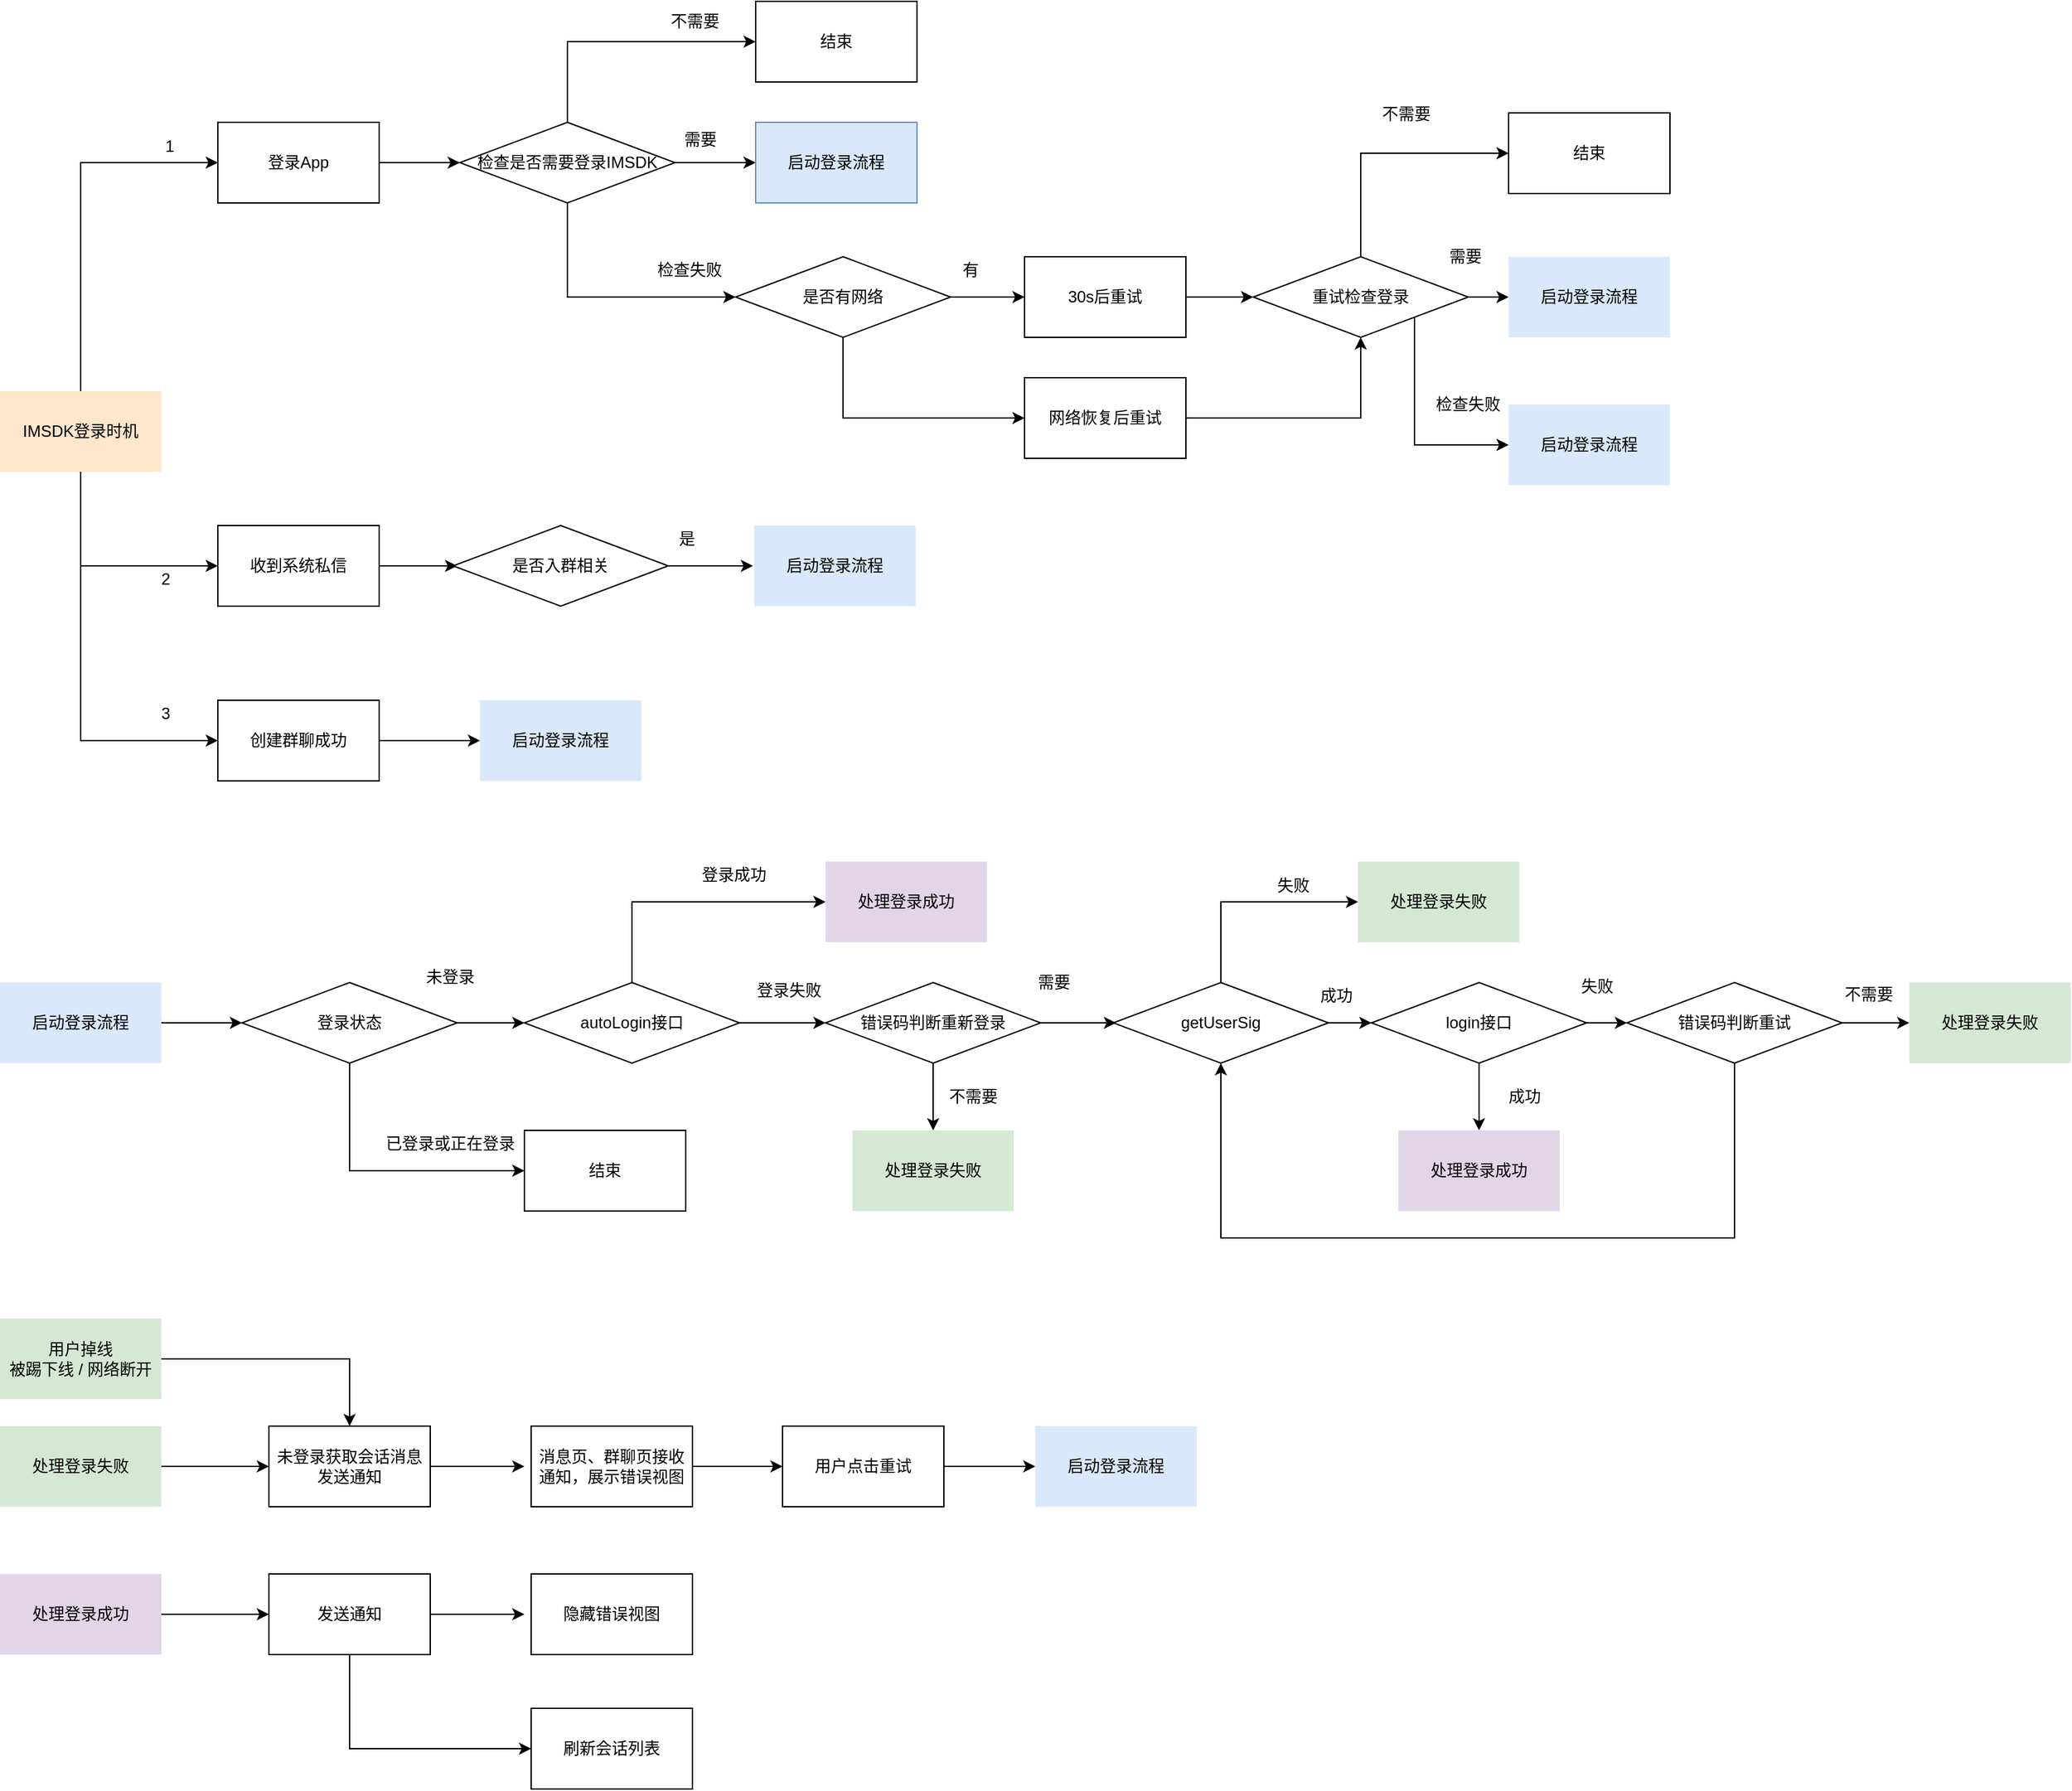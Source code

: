 <mxfile version="12.2.3" type="github" pages="1">
  <diagram id="c0NUUx905rl7YYBqa5l2" name="Page-1">
    <mxGraphModel dx="2066" dy="1060" grid="1" gridSize="10" guides="1" tooltips="1" connect="1" arrows="1" fold="1" page="1" pageScale="1" pageWidth="4681" pageHeight="3300" math="0" shadow="0">
      <root>
        <mxCell id="0"/>
        <mxCell id="1" parent="0"/>
        <mxCell id="lAbQS1DIYK83FeChOZU8-4" style="edgeStyle=orthogonalEdgeStyle;rounded=0;orthogonalLoop=1;jettySize=auto;html=1;exitX=1;exitY=0.5;exitDx=0;exitDy=0;entryX=0;entryY=0.5;entryDx=0;entryDy=0;" parent="1" source="lAbQS1DIYK83FeChOZU8-1" target="lAbQS1DIYK83FeChOZU8-2" edge="1">
          <mxGeometry relative="1" as="geometry"/>
        </mxCell>
        <mxCell id="lAbQS1DIYK83FeChOZU8-1" value="登录App" style="rounded=0;whiteSpace=wrap;html=1;" parent="1" vertex="1">
          <mxGeometry x="482" y="290" width="120" height="60" as="geometry"/>
        </mxCell>
        <mxCell id="lAbQS1DIYK83FeChOZU8-6" style="edgeStyle=orthogonalEdgeStyle;rounded=0;orthogonalLoop=1;jettySize=auto;html=1;exitX=1;exitY=0.5;exitDx=0;exitDy=0;" parent="1" source="lAbQS1DIYK83FeChOZU8-2" target="lAbQS1DIYK83FeChOZU8-5" edge="1">
          <mxGeometry relative="1" as="geometry"/>
        </mxCell>
        <mxCell id="lAbQS1DIYK83FeChOZU8-9" style="edgeStyle=orthogonalEdgeStyle;rounded=0;orthogonalLoop=1;jettySize=auto;html=1;exitX=0.5;exitY=1;exitDx=0;exitDy=0;entryX=0;entryY=0.5;entryDx=0;entryDy=0;" parent="1" source="lAbQS1DIYK83FeChOZU8-2" target="lAbQS1DIYK83FeChOZU8-14" edge="1">
          <mxGeometry relative="1" as="geometry">
            <mxPoint x="882" y="420" as="targetPoint"/>
          </mxGeometry>
        </mxCell>
        <mxCell id="lAbQS1DIYK83FeChOZU8-12" style="edgeStyle=orthogonalEdgeStyle;rounded=0;orthogonalLoop=1;jettySize=auto;html=1;exitX=0.5;exitY=0;exitDx=0;exitDy=0;entryX=0;entryY=0.5;entryDx=0;entryDy=0;" parent="1" source="lAbQS1DIYK83FeChOZU8-2" target="lAbQS1DIYK83FeChOZU8-11" edge="1">
          <mxGeometry relative="1" as="geometry"/>
        </mxCell>
        <mxCell id="lAbQS1DIYK83FeChOZU8-2" value="检查是否需要登录IMSDK" style="rhombus;whiteSpace=wrap;html=1;" parent="1" vertex="1">
          <mxGeometry x="662" y="290" width="160" height="60" as="geometry"/>
        </mxCell>
        <mxCell id="lAbQS1DIYK83FeChOZU8-5" value="启动登录流程" style="rounded=0;whiteSpace=wrap;html=1;fillColor=#dae8fc;strokeColor=#6c8ebf;" parent="1" vertex="1">
          <mxGeometry x="882" y="290" width="120" height="60" as="geometry"/>
        </mxCell>
        <mxCell id="lAbQS1DIYK83FeChOZU8-8" value="检查失败" style="text;html=1;resizable=0;points=[];autosize=1;align=left;verticalAlign=top;spacingTop=-4;" parent="1" vertex="1">
          <mxGeometry x="807" y="390" width="60" height="20" as="geometry"/>
        </mxCell>
        <mxCell id="lAbQS1DIYK83FeChOZU8-10" value="需要" style="text;html=1;resizable=0;points=[];autosize=1;align=left;verticalAlign=top;spacingTop=-4;" parent="1" vertex="1">
          <mxGeometry x="827" y="293" width="40" height="20" as="geometry"/>
        </mxCell>
        <mxCell id="lAbQS1DIYK83FeChOZU8-11" value="结束" style="rounded=0;whiteSpace=wrap;html=1;" parent="1" vertex="1">
          <mxGeometry x="882" y="200" width="120" height="60" as="geometry"/>
        </mxCell>
        <mxCell id="lAbQS1DIYK83FeChOZU8-13" value="不需要" style="text;html=1;resizable=0;points=[];autosize=1;align=left;verticalAlign=top;spacingTop=-4;" parent="1" vertex="1">
          <mxGeometry x="817" y="205" width="50" height="20" as="geometry"/>
        </mxCell>
        <mxCell id="lAbQS1DIYK83FeChOZU8-16" style="edgeStyle=orthogonalEdgeStyle;rounded=0;orthogonalLoop=1;jettySize=auto;html=1;exitX=1;exitY=0.5;exitDx=0;exitDy=0;entryX=0;entryY=0.5;entryDx=0;entryDy=0;" parent="1" source="lAbQS1DIYK83FeChOZU8-14" target="lAbQS1DIYK83FeChOZU8-15" edge="1">
          <mxGeometry relative="1" as="geometry"/>
        </mxCell>
        <mxCell id="lAbQS1DIYK83FeChOZU8-19" style="edgeStyle=orthogonalEdgeStyle;rounded=0;orthogonalLoop=1;jettySize=auto;html=1;exitX=0.5;exitY=1;exitDx=0;exitDy=0;entryX=0;entryY=0.5;entryDx=0;entryDy=0;" parent="1" source="lAbQS1DIYK83FeChOZU8-14" target="lAbQS1DIYK83FeChOZU8-18" edge="1">
          <mxGeometry relative="1" as="geometry"/>
        </mxCell>
        <mxCell id="lAbQS1DIYK83FeChOZU8-14" value="是否有网络" style="rhombus;whiteSpace=wrap;html=1;" parent="1" vertex="1">
          <mxGeometry x="867" y="390" width="160" height="60" as="geometry"/>
        </mxCell>
        <mxCell id="lAbQS1DIYK83FeChOZU8-21" style="edgeStyle=orthogonalEdgeStyle;rounded=0;orthogonalLoop=1;jettySize=auto;html=1;exitX=1;exitY=0.5;exitDx=0;exitDy=0;entryX=0;entryY=0.5;entryDx=0;entryDy=0;" parent="1" source="lAbQS1DIYK83FeChOZU8-15" target="lAbQS1DIYK83FeChOZU8-20" edge="1">
          <mxGeometry relative="1" as="geometry"/>
        </mxCell>
        <mxCell id="lAbQS1DIYK83FeChOZU8-15" value="30s后重试" style="rounded=0;whiteSpace=wrap;html=1;" parent="1" vertex="1">
          <mxGeometry x="1082" y="390" width="120" height="60" as="geometry"/>
        </mxCell>
        <mxCell id="lAbQS1DIYK83FeChOZU8-17" value="有" style="text;html=1;resizable=0;points=[];autosize=1;align=left;verticalAlign=top;spacingTop=-4;" parent="1" vertex="1">
          <mxGeometry x="1034" y="390" width="30" height="20" as="geometry"/>
        </mxCell>
        <mxCell id="lAbQS1DIYK83FeChOZU8-22" style="edgeStyle=orthogonalEdgeStyle;rounded=0;orthogonalLoop=1;jettySize=auto;html=1;exitX=1;exitY=0.5;exitDx=0;exitDy=0;entryX=0.5;entryY=1;entryDx=0;entryDy=0;" parent="1" source="lAbQS1DIYK83FeChOZU8-18" target="lAbQS1DIYK83FeChOZU8-20" edge="1">
          <mxGeometry relative="1" as="geometry"/>
        </mxCell>
        <mxCell id="lAbQS1DIYK83FeChOZU8-18" value="网络恢复后重试" style="rounded=0;whiteSpace=wrap;html=1;" parent="1" vertex="1">
          <mxGeometry x="1082" y="480" width="120" height="60" as="geometry"/>
        </mxCell>
        <mxCell id="lAbQS1DIYK83FeChOZU8-24" style="edgeStyle=orthogonalEdgeStyle;rounded=0;orthogonalLoop=1;jettySize=auto;html=1;exitX=0.5;exitY=0;exitDx=0;exitDy=0;entryX=0;entryY=0.5;entryDx=0;entryDy=0;" parent="1" source="lAbQS1DIYK83FeChOZU8-20" target="lAbQS1DIYK83FeChOZU8-23" edge="1">
          <mxGeometry relative="1" as="geometry"/>
        </mxCell>
        <mxCell id="lAbQS1DIYK83FeChOZU8-33" style="edgeStyle=orthogonalEdgeStyle;rounded=0;orthogonalLoop=1;jettySize=auto;html=1;exitX=1;exitY=0.5;exitDx=0;exitDy=0;entryX=0;entryY=0.5;entryDx=0;entryDy=0;" parent="1" source="lAbQS1DIYK83FeChOZU8-20" target="lAbQS1DIYK83FeChOZU8-25" edge="1">
          <mxGeometry relative="1" as="geometry"/>
        </mxCell>
        <mxCell id="lAbQS1DIYK83FeChOZU8-35" style="edgeStyle=orthogonalEdgeStyle;rounded=0;orthogonalLoop=1;jettySize=auto;html=1;exitX=1;exitY=1;exitDx=0;exitDy=0;entryX=0;entryY=0.5;entryDx=0;entryDy=0;" parent="1" source="lAbQS1DIYK83FeChOZU8-20" target="lAbQS1DIYK83FeChOZU8-34" edge="1">
          <mxGeometry relative="1" as="geometry">
            <Array as="points">
              <mxPoint x="1372" y="530"/>
            </Array>
          </mxGeometry>
        </mxCell>
        <mxCell id="lAbQS1DIYK83FeChOZU8-20" value="重试检查登录" style="rhombus;whiteSpace=wrap;html=1;" parent="1" vertex="1">
          <mxGeometry x="1252" y="390" width="160" height="60" as="geometry"/>
        </mxCell>
        <mxCell id="lAbQS1DIYK83FeChOZU8-23" value="结束" style="rounded=0;whiteSpace=wrap;html=1;" parent="1" vertex="1">
          <mxGeometry x="1442" y="283" width="120" height="60" as="geometry"/>
        </mxCell>
        <mxCell id="lAbQS1DIYK83FeChOZU8-25" value="启动登录流程" style="rounded=0;whiteSpace=wrap;html=1;fillColor=#dae8fc;strokeColor=none;" parent="1" vertex="1">
          <mxGeometry x="1442" y="390" width="120" height="60" as="geometry"/>
        </mxCell>
        <mxCell id="lAbQS1DIYK83FeChOZU8-26" value="不需要" style="text;html=1;resizable=0;points=[];autosize=1;align=left;verticalAlign=top;spacingTop=-4;" parent="1" vertex="1">
          <mxGeometry x="1346" y="274" width="50" height="20" as="geometry"/>
        </mxCell>
        <mxCell id="lAbQS1DIYK83FeChOZU8-28" value="需要" style="text;html=1;resizable=0;points=[];autosize=1;align=left;verticalAlign=top;spacingTop=-4;" parent="1" vertex="1">
          <mxGeometry x="1396" y="380" width="40" height="20" as="geometry"/>
        </mxCell>
        <mxCell id="lAbQS1DIYK83FeChOZU8-34" value="启动登录流程" style="rounded=0;whiteSpace=wrap;html=1;strokeColor=none;fillColor=#dae8fc;" parent="1" vertex="1">
          <mxGeometry x="1442" y="500" width="120" height="60" as="geometry"/>
        </mxCell>
        <mxCell id="lAbQS1DIYK83FeChOZU8-37" value="检查失败" style="text;html=1;resizable=0;points=[];autosize=1;align=left;verticalAlign=top;spacingTop=-4;" parent="1" vertex="1">
          <mxGeometry x="1386" y="490" width="60" height="20" as="geometry"/>
        </mxCell>
        <mxCell id="lAbQS1DIYK83FeChOZU8-40" style="edgeStyle=orthogonalEdgeStyle;rounded=0;orthogonalLoop=1;jettySize=auto;html=1;exitX=1;exitY=0.5;exitDx=0;exitDy=0;entryX=0;entryY=0.5;entryDx=0;entryDy=0;" parent="1" source="lAbQS1DIYK83FeChOZU8-38" edge="1">
          <mxGeometry relative="1" as="geometry">
            <mxPoint x="500" y="960" as="targetPoint"/>
          </mxGeometry>
        </mxCell>
        <mxCell id="lAbQS1DIYK83FeChOZU8-38" value="启动登录流程" style="rounded=0;whiteSpace=wrap;html=1;strokeColor=none;fillColor=#dae8fc;" parent="1" vertex="1">
          <mxGeometry x="320" y="930" width="120" height="60" as="geometry"/>
        </mxCell>
        <mxCell id="lAbQS1DIYK83FeChOZU8-45" style="edgeStyle=orthogonalEdgeStyle;rounded=0;orthogonalLoop=1;jettySize=auto;html=1;exitX=0.5;exitY=1;exitDx=0;exitDy=0;entryX=0;entryY=0.5;entryDx=0;entryDy=0;" parent="1" source="lAbQS1DIYK83FeChOZU8-41" target="lAbQS1DIYK83FeChOZU8-44" edge="1">
          <mxGeometry relative="1" as="geometry"/>
        </mxCell>
        <mxCell id="lAbQS1DIYK83FeChOZU8-46" style="edgeStyle=orthogonalEdgeStyle;rounded=0;orthogonalLoop=1;jettySize=auto;html=1;exitX=1;exitY=0.5;exitDx=0;exitDy=0;entryX=0;entryY=0.5;entryDx=0;entryDy=0;" parent="1" source="lAbQS1DIYK83FeChOZU8-41" edge="1">
          <mxGeometry relative="1" as="geometry">
            <mxPoint x="710" y="960" as="targetPoint"/>
          </mxGeometry>
        </mxCell>
        <mxCell id="lAbQS1DIYK83FeChOZU8-41" value="登录状态" style="rhombus;whiteSpace=wrap;html=1;" parent="1" vertex="1">
          <mxGeometry x="500" y="930" width="160" height="60" as="geometry"/>
        </mxCell>
        <mxCell id="lAbQS1DIYK83FeChOZU8-44" value="结束" style="rounded=0;whiteSpace=wrap;html=1;" parent="1" vertex="1">
          <mxGeometry x="710" y="1040" width="120" height="60" as="geometry"/>
        </mxCell>
        <mxCell id="lAbQS1DIYK83FeChOZU8-57" style="edgeStyle=orthogonalEdgeStyle;rounded=0;orthogonalLoop=1;jettySize=auto;html=1;exitX=0.5;exitY=0;exitDx=0;exitDy=0;entryX=0;entryY=0.5;entryDx=0;entryDy=0;" parent="1" source="lAbQS1DIYK83FeChOZU8-47" target="lAbQS1DIYK83FeChOZU8-51" edge="1">
          <mxGeometry relative="1" as="geometry"/>
        </mxCell>
        <mxCell id="lAbQS1DIYK83FeChOZU8-58" style="edgeStyle=orthogonalEdgeStyle;rounded=0;orthogonalLoop=1;jettySize=auto;html=1;exitX=1;exitY=0.5;exitDx=0;exitDy=0;entryX=0;entryY=0.5;entryDx=0;entryDy=0;" parent="1" source="lAbQS1DIYK83FeChOZU8-47" edge="1">
          <mxGeometry relative="1" as="geometry">
            <mxPoint x="934" y="960" as="targetPoint"/>
          </mxGeometry>
        </mxCell>
        <mxCell id="lAbQS1DIYK83FeChOZU8-47" value="autoLogin接口" style="rhombus;whiteSpace=wrap;html=1;" parent="1" vertex="1">
          <mxGeometry x="710" y="930" width="160" height="60" as="geometry"/>
        </mxCell>
        <mxCell id="lAbQS1DIYK83FeChOZU8-48" value="已登录或正在登录" style="text;html=1;resizable=0;points=[];autosize=1;align=left;verticalAlign=top;spacingTop=-4;" parent="1" vertex="1">
          <mxGeometry x="605" y="1040" width="110" height="20" as="geometry"/>
        </mxCell>
        <mxCell id="lAbQS1DIYK83FeChOZU8-49" value="未登录" style="text;html=1;resizable=0;points=[];autosize=1;align=left;verticalAlign=top;spacingTop=-4;" parent="1" vertex="1">
          <mxGeometry x="635" y="916" width="50" height="20" as="geometry"/>
        </mxCell>
        <mxCell id="lAbQS1DIYK83FeChOZU8-51" value="处理登录成功" style="rounded=0;whiteSpace=wrap;html=1;strokeColor=none;fillColor=#e1d5e7;" parent="1" vertex="1">
          <mxGeometry x="934" y="840" width="120" height="60" as="geometry"/>
        </mxCell>
        <mxCell id="lAbQS1DIYK83FeChOZU8-53" value="登录成功" style="text;html=1;resizable=0;points=[];autosize=1;align=left;verticalAlign=top;spacingTop=-4;" parent="1" vertex="1">
          <mxGeometry x="840" y="840" width="60" height="20" as="geometry"/>
        </mxCell>
        <mxCell id="lAbQS1DIYK83FeChOZU8-63" style="edgeStyle=orthogonalEdgeStyle;rounded=0;orthogonalLoop=1;jettySize=auto;html=1;exitX=1;exitY=0.5;exitDx=0;exitDy=0;" parent="1" source="lAbQS1DIYK83FeChOZU8-59" edge="1">
          <mxGeometry relative="1" as="geometry">
            <mxPoint x="1150" y="960" as="targetPoint"/>
          </mxGeometry>
        </mxCell>
        <mxCell id="lAbQS1DIYK83FeChOZU8-82" style="edgeStyle=orthogonalEdgeStyle;rounded=0;orthogonalLoop=1;jettySize=auto;html=1;exitX=0.5;exitY=1;exitDx=0;exitDy=0;entryX=0.5;entryY=0;entryDx=0;entryDy=0;" parent="1" source="lAbQS1DIYK83FeChOZU8-59" target="lAbQS1DIYK83FeChOZU8-62" edge="1">
          <mxGeometry relative="1" as="geometry"/>
        </mxCell>
        <mxCell id="lAbQS1DIYK83FeChOZU8-59" value="错误码判断重新登录" style="rhombus;whiteSpace=wrap;html=1;" parent="1" vertex="1">
          <mxGeometry x="934" y="930" width="160" height="60" as="geometry"/>
        </mxCell>
        <mxCell id="lAbQS1DIYK83FeChOZU8-60" value="登录失败" style="text;html=1;resizable=0;points=[];autosize=1;align=left;verticalAlign=top;spacingTop=-4;" parent="1" vertex="1">
          <mxGeometry x="881" y="926" width="60" height="20" as="geometry"/>
        </mxCell>
        <mxCell id="lAbQS1DIYK83FeChOZU8-62" value="处理登录失败" style="rounded=0;whiteSpace=wrap;html=1;fillColor=#d5e8d4;strokeColor=none;" parent="1" vertex="1">
          <mxGeometry x="954" y="1040" width="120" height="60" as="geometry"/>
        </mxCell>
        <mxCell id="lAbQS1DIYK83FeChOZU8-64" value="需要" style="text;html=1;resizable=0;points=[];autosize=1;align=left;verticalAlign=top;spacingTop=-4;" parent="1" vertex="1">
          <mxGeometry x="1090" y="920" width="40" height="20" as="geometry"/>
        </mxCell>
        <mxCell id="lAbQS1DIYK83FeChOZU8-66" value="不需要" style="text;html=1;resizable=0;points=[];autosize=1;align=left;verticalAlign=top;spacingTop=-4;" parent="1" vertex="1">
          <mxGeometry x="1024" y="1005" width="50" height="20" as="geometry"/>
        </mxCell>
        <mxCell id="lAbQS1DIYK83FeChOZU8-69" value="处理登录失败" style="rounded=0;whiteSpace=wrap;html=1;fillColor=#d5e8d4;strokeColor=none;" parent="1" vertex="1">
          <mxGeometry x="1330" y="840" width="120" height="60" as="geometry"/>
        </mxCell>
        <mxCell id="lAbQS1DIYK83FeChOZU8-71" value="失败" style="text;html=1;resizable=0;points=[];autosize=1;align=left;verticalAlign=top;spacingTop=-4;" parent="1" vertex="1">
          <mxGeometry x="1268" y="848" width="40" height="20" as="geometry"/>
        </mxCell>
        <mxCell id="lAbQS1DIYK83FeChOZU8-72" value="成功" style="text;html=1;resizable=0;points=[];autosize=1;align=left;verticalAlign=top;spacingTop=-4;" parent="1" vertex="1">
          <mxGeometry x="1300" y="930" width="40" height="20" as="geometry"/>
        </mxCell>
        <mxCell id="lAbQS1DIYK83FeChOZU8-75" style="edgeStyle=orthogonalEdgeStyle;rounded=0;orthogonalLoop=1;jettySize=auto;html=1;exitX=0.5;exitY=0;exitDx=0;exitDy=0;entryX=0;entryY=0.5;entryDx=0;entryDy=0;" parent="1" source="lAbQS1DIYK83FeChOZU8-73" target="lAbQS1DIYK83FeChOZU8-69" edge="1">
          <mxGeometry relative="1" as="geometry"/>
        </mxCell>
        <mxCell id="lAbQS1DIYK83FeChOZU8-76" style="edgeStyle=orthogonalEdgeStyle;rounded=0;orthogonalLoop=1;jettySize=auto;html=1;exitX=1;exitY=0.5;exitDx=0;exitDy=0;entryX=0;entryY=0.5;entryDx=0;entryDy=0;" parent="1" source="lAbQS1DIYK83FeChOZU8-73" target="lAbQS1DIYK83FeChOZU8-74" edge="1">
          <mxGeometry relative="1" as="geometry"/>
        </mxCell>
        <mxCell id="lAbQS1DIYK83FeChOZU8-73" value="getUserSig" style="rhombus;whiteSpace=wrap;html=1;" parent="1" vertex="1">
          <mxGeometry x="1148" y="930" width="160" height="60" as="geometry"/>
        </mxCell>
        <mxCell id="lAbQS1DIYK83FeChOZU8-83" style="edgeStyle=orthogonalEdgeStyle;rounded=0;orthogonalLoop=1;jettySize=auto;html=1;exitX=0.5;exitY=1;exitDx=0;exitDy=0;entryX=0.5;entryY=0;entryDx=0;entryDy=0;" parent="1" source="lAbQS1DIYK83FeChOZU8-74" target="lAbQS1DIYK83FeChOZU8-78" edge="1">
          <mxGeometry relative="1" as="geometry"/>
        </mxCell>
        <mxCell id="lAbQS1DIYK83FeChOZU8-84" style="edgeStyle=orthogonalEdgeStyle;rounded=0;orthogonalLoop=1;jettySize=auto;html=1;exitX=1;exitY=0.5;exitDx=0;exitDy=0;entryX=0;entryY=0.5;entryDx=0;entryDy=0;" parent="1" source="lAbQS1DIYK83FeChOZU8-74" target="lAbQS1DIYK83FeChOZU8-81" edge="1">
          <mxGeometry relative="1" as="geometry"/>
        </mxCell>
        <mxCell id="lAbQS1DIYK83FeChOZU8-74" value="login接口" style="rhombus;whiteSpace=wrap;html=1;" parent="1" vertex="1">
          <mxGeometry x="1340" y="930" width="160" height="60" as="geometry"/>
        </mxCell>
        <mxCell id="lAbQS1DIYK83FeChOZU8-78" value="处理登录成功" style="rounded=0;whiteSpace=wrap;html=1;fillColor=#e1d5e7;strokeColor=none;" parent="1" vertex="1">
          <mxGeometry x="1360" y="1040" width="120" height="60" as="geometry"/>
        </mxCell>
        <mxCell id="lAbQS1DIYK83FeChOZU8-80" value="成功" style="text;html=1;resizable=0;points=[];autosize=1;align=left;verticalAlign=top;spacingTop=-4;" parent="1" vertex="1">
          <mxGeometry x="1440" y="1005" width="40" height="20" as="geometry"/>
        </mxCell>
        <mxCell id="lAbQS1DIYK83FeChOZU8-87" style="edgeStyle=orthogonalEdgeStyle;rounded=0;orthogonalLoop=1;jettySize=auto;html=1;exitX=1;exitY=0.5;exitDx=0;exitDy=0;entryX=0;entryY=0.5;entryDx=0;entryDy=0;" parent="1" source="lAbQS1DIYK83FeChOZU8-81" target="lAbQS1DIYK83FeChOZU8-86" edge="1">
          <mxGeometry relative="1" as="geometry"/>
        </mxCell>
        <mxCell id="lAbQS1DIYK83FeChOZU8-89" style="edgeStyle=orthogonalEdgeStyle;rounded=0;orthogonalLoop=1;jettySize=auto;html=1;exitX=0.5;exitY=1;exitDx=0;exitDy=0;entryX=0.5;entryY=1;entryDx=0;entryDy=0;" parent="1" source="lAbQS1DIYK83FeChOZU8-81" target="lAbQS1DIYK83FeChOZU8-73" edge="1">
          <mxGeometry relative="1" as="geometry">
            <mxPoint x="1530" y="1336" as="targetPoint"/>
            <Array as="points">
              <mxPoint x="1610" y="1120"/>
              <mxPoint x="1228" y="1120"/>
            </Array>
          </mxGeometry>
        </mxCell>
        <mxCell id="lAbQS1DIYK83FeChOZU8-81" value="错误码判断重试" style="rhombus;whiteSpace=wrap;html=1;" parent="1" vertex="1">
          <mxGeometry x="1530" y="930" width="160" height="60" as="geometry"/>
        </mxCell>
        <mxCell id="lAbQS1DIYK83FeChOZU8-85" value="失败" style="text;html=1;resizable=0;points=[];autosize=1;align=left;verticalAlign=top;spacingTop=-4;" parent="1" vertex="1">
          <mxGeometry x="1494" y="923" width="40" height="20" as="geometry"/>
        </mxCell>
        <mxCell id="lAbQS1DIYK83FeChOZU8-86" value="处理登录失败" style="rounded=0;whiteSpace=wrap;html=1;fillColor=#d5e8d4;strokeColor=none;" parent="1" vertex="1">
          <mxGeometry x="1740" y="930" width="120" height="60" as="geometry"/>
        </mxCell>
        <mxCell id="lAbQS1DIYK83FeChOZU8-88" value="不需要" style="text;html=1;resizable=0;points=[];autosize=1;align=left;verticalAlign=top;spacingTop=-4;" parent="1" vertex="1">
          <mxGeometry x="1690" y="929" width="50" height="20" as="geometry"/>
        </mxCell>
        <mxCell id="lAbQS1DIYK83FeChOZU8-93" style="edgeStyle=orthogonalEdgeStyle;rounded=0;orthogonalLoop=1;jettySize=auto;html=1;exitX=1;exitY=0.5;exitDx=0;exitDy=0;entryX=0;entryY=0.5;entryDx=0;entryDy=0;" parent="1" source="lAbQS1DIYK83FeChOZU8-90" target="lAbQS1DIYK83FeChOZU8-91" edge="1">
          <mxGeometry relative="1" as="geometry"/>
        </mxCell>
        <mxCell id="lAbQS1DIYK83FeChOZU8-90" value="处理登录失败" style="rounded=0;whiteSpace=wrap;html=1;fillColor=#d5e8d4;strokeColor=none;" parent="1" vertex="1">
          <mxGeometry x="320" y="1260" width="120" height="60" as="geometry"/>
        </mxCell>
        <mxCell id="lAbQS1DIYK83FeChOZU8-94" style="edgeStyle=orthogonalEdgeStyle;rounded=0;orthogonalLoop=1;jettySize=auto;html=1;exitX=1;exitY=0.5;exitDx=0;exitDy=0;" parent="1" source="lAbQS1DIYK83FeChOZU8-91" edge="1">
          <mxGeometry relative="1" as="geometry">
            <mxPoint x="710" y="1290" as="targetPoint"/>
          </mxGeometry>
        </mxCell>
        <mxCell id="lAbQS1DIYK83FeChOZU8-91" value="未登录获取会话消息&lt;br&gt;发送通知" style="rounded=0;whiteSpace=wrap;html=1;" parent="1" vertex="1">
          <mxGeometry x="520" y="1260" width="120" height="60" as="geometry"/>
        </mxCell>
        <mxCell id="lAbQS1DIYK83FeChOZU8-97" style="edgeStyle=orthogonalEdgeStyle;rounded=0;orthogonalLoop=1;jettySize=auto;html=1;exitX=1;exitY=0.5;exitDx=0;exitDy=0;" parent="1" source="lAbQS1DIYK83FeChOZU8-92" target="lAbQS1DIYK83FeChOZU8-95" edge="1">
          <mxGeometry relative="1" as="geometry"/>
        </mxCell>
        <mxCell id="lAbQS1DIYK83FeChOZU8-92" value="消息页、群聊页接收通知，展示错误视图" style="rounded=0;whiteSpace=wrap;html=1;" parent="1" vertex="1">
          <mxGeometry x="715" y="1260" width="120" height="60" as="geometry"/>
        </mxCell>
        <mxCell id="lAbQS1DIYK83FeChOZU8-98" style="edgeStyle=orthogonalEdgeStyle;rounded=0;orthogonalLoop=1;jettySize=auto;html=1;exitX=1;exitY=0.5;exitDx=0;exitDy=0;" parent="1" source="lAbQS1DIYK83FeChOZU8-95" edge="1">
          <mxGeometry relative="1" as="geometry">
            <mxPoint x="1090" y="1290" as="targetPoint"/>
          </mxGeometry>
        </mxCell>
        <mxCell id="lAbQS1DIYK83FeChOZU8-95" value="用户点击重试" style="rounded=0;whiteSpace=wrap;html=1;" parent="1" vertex="1">
          <mxGeometry x="902" y="1260" width="120" height="60" as="geometry"/>
        </mxCell>
        <mxCell id="lAbQS1DIYK83FeChOZU8-99" value="启动登录流程" style="rounded=0;whiteSpace=wrap;html=1;strokeColor=none;fillColor=#dae8fc;" parent="1" vertex="1">
          <mxGeometry x="1090" y="1260" width="120" height="60" as="geometry"/>
        </mxCell>
        <mxCell id="lAbQS1DIYK83FeChOZU8-102" style="edgeStyle=orthogonalEdgeStyle;rounded=0;orthogonalLoop=1;jettySize=auto;html=1;exitX=1;exitY=0.5;exitDx=0;exitDy=0;entryX=0;entryY=0.5;entryDx=0;entryDy=0;" parent="1" source="lAbQS1DIYK83FeChOZU8-100" target="lAbQS1DIYK83FeChOZU8-101" edge="1">
          <mxGeometry relative="1" as="geometry"/>
        </mxCell>
        <mxCell id="lAbQS1DIYK83FeChOZU8-100" value="处理登录成功" style="rounded=0;whiteSpace=wrap;html=1;fillColor=#e1d5e7;strokeColor=none;" parent="1" vertex="1">
          <mxGeometry x="320" y="1370" width="120" height="60" as="geometry"/>
        </mxCell>
        <mxCell id="lAbQS1DIYK83FeChOZU8-104" style="edgeStyle=orthogonalEdgeStyle;rounded=0;orthogonalLoop=1;jettySize=auto;html=1;exitX=1;exitY=0.5;exitDx=0;exitDy=0;" parent="1" source="lAbQS1DIYK83FeChOZU8-101" edge="1">
          <mxGeometry relative="1" as="geometry">
            <mxPoint x="710" y="1400" as="targetPoint"/>
          </mxGeometry>
        </mxCell>
        <mxCell id="h9LYT2HnnD3ugjPVxh7B-2" style="edgeStyle=orthogonalEdgeStyle;rounded=0;orthogonalLoop=1;jettySize=auto;html=1;exitX=0.5;exitY=1;exitDx=0;exitDy=0;entryX=0;entryY=0.5;entryDx=0;entryDy=0;" edge="1" parent="1" source="lAbQS1DIYK83FeChOZU8-101" target="h9LYT2HnnD3ugjPVxh7B-1">
          <mxGeometry relative="1" as="geometry"/>
        </mxCell>
        <mxCell id="lAbQS1DIYK83FeChOZU8-101" value="发送通知" style="rounded=0;whiteSpace=wrap;html=1;" parent="1" vertex="1">
          <mxGeometry x="520" y="1370" width="120" height="60" as="geometry"/>
        </mxCell>
        <mxCell id="lAbQS1DIYK83FeChOZU8-103" value="隐藏错误视图" style="rounded=0;whiteSpace=wrap;html=1;" parent="1" vertex="1">
          <mxGeometry x="715" y="1370" width="120" height="60" as="geometry"/>
        </mxCell>
        <mxCell id="lAbQS1DIYK83FeChOZU8-106" style="edgeStyle=orthogonalEdgeStyle;rounded=0;orthogonalLoop=1;jettySize=auto;html=1;exitX=0.5;exitY=0;exitDx=0;exitDy=0;entryX=0;entryY=0.5;entryDx=0;entryDy=0;" parent="1" source="lAbQS1DIYK83FeChOZU8-105" target="lAbQS1DIYK83FeChOZU8-1" edge="1">
          <mxGeometry relative="1" as="geometry"/>
        </mxCell>
        <mxCell id="lAbQS1DIYK83FeChOZU8-109" style="edgeStyle=orthogonalEdgeStyle;rounded=0;orthogonalLoop=1;jettySize=auto;html=1;exitX=0.5;exitY=1;exitDx=0;exitDy=0;entryX=0;entryY=0.5;entryDx=0;entryDy=0;" parent="1" source="lAbQS1DIYK83FeChOZU8-105" target="lAbQS1DIYK83FeChOZU8-108" edge="1">
          <mxGeometry relative="1" as="geometry"/>
        </mxCell>
        <mxCell id="lAbQS1DIYK83FeChOZU8-123" style="edgeStyle=orthogonalEdgeStyle;rounded=0;orthogonalLoop=1;jettySize=auto;html=1;exitX=0.5;exitY=1;exitDx=0;exitDy=0;entryX=0;entryY=0.5;entryDx=0;entryDy=0;" parent="1" source="lAbQS1DIYK83FeChOZU8-105" target="lAbQS1DIYK83FeChOZU8-122" edge="1">
          <mxGeometry relative="1" as="geometry"/>
        </mxCell>
        <mxCell id="lAbQS1DIYK83FeChOZU8-105" value="IMSDK登录时机" style="rounded=0;whiteSpace=wrap;html=1;strokeColor=none;fillColor=#ffe6cc;" parent="1" vertex="1">
          <mxGeometry x="320" y="490" width="120" height="60" as="geometry"/>
        </mxCell>
        <mxCell id="lAbQS1DIYK83FeChOZU8-107" value="1" style="text;html=1;resizable=0;points=[];autosize=1;align=left;verticalAlign=top;spacingTop=-4;" parent="1" vertex="1">
          <mxGeometry x="441" y="298" width="20" height="20" as="geometry"/>
        </mxCell>
        <mxCell id="lAbQS1DIYK83FeChOZU8-113" style="edgeStyle=orthogonalEdgeStyle;rounded=0;orthogonalLoop=1;jettySize=auto;html=1;exitX=1;exitY=0.5;exitDx=0;exitDy=0;" parent="1" source="lAbQS1DIYK83FeChOZU8-108" edge="1">
          <mxGeometry relative="1" as="geometry">
            <mxPoint x="660" y="620" as="targetPoint"/>
          </mxGeometry>
        </mxCell>
        <mxCell id="lAbQS1DIYK83FeChOZU8-108" value="收到系统私信" style="rounded=0;whiteSpace=wrap;html=1;" parent="1" vertex="1">
          <mxGeometry x="482" y="590" width="120" height="60" as="geometry"/>
        </mxCell>
        <mxCell id="lAbQS1DIYK83FeChOZU8-110" value="2" style="text;html=1;resizable=0;points=[];autosize=1;align=left;verticalAlign=top;spacingTop=-4;" parent="1" vertex="1">
          <mxGeometry x="438" y="620" width="20" height="20" as="geometry"/>
        </mxCell>
        <mxCell id="lAbQS1DIYK83FeChOZU8-120" style="edgeStyle=orthogonalEdgeStyle;rounded=0;orthogonalLoop=1;jettySize=auto;html=1;exitX=1;exitY=0.5;exitDx=0;exitDy=0;" parent="1" source="lAbQS1DIYK83FeChOZU8-112" edge="1">
          <mxGeometry relative="1" as="geometry">
            <mxPoint x="880" y="620" as="targetPoint"/>
          </mxGeometry>
        </mxCell>
        <mxCell id="lAbQS1DIYK83FeChOZU8-112" value="是否入群相关" style="rhombus;whiteSpace=wrap;html=1;" parent="1" vertex="1">
          <mxGeometry x="657" y="590" width="160" height="60" as="geometry"/>
        </mxCell>
        <mxCell id="lAbQS1DIYK83FeChOZU8-119" value="启动登录流程" style="rounded=0;whiteSpace=wrap;html=1;strokeColor=none;fillColor=#dae8fc;" parent="1" vertex="1">
          <mxGeometry x="881" y="590" width="120" height="60" as="geometry"/>
        </mxCell>
        <mxCell id="lAbQS1DIYK83FeChOZU8-121" value="是" style="text;html=1;resizable=0;points=[];autosize=1;align=left;verticalAlign=top;spacingTop=-4;" parent="1" vertex="1">
          <mxGeometry x="823" y="590" width="30" height="20" as="geometry"/>
        </mxCell>
        <mxCell id="lAbQS1DIYK83FeChOZU8-126" style="edgeStyle=orthogonalEdgeStyle;rounded=0;orthogonalLoop=1;jettySize=auto;html=1;exitX=1;exitY=0.5;exitDx=0;exitDy=0;entryX=0;entryY=0.5;entryDx=0;entryDy=0;" parent="1" source="lAbQS1DIYK83FeChOZU8-122" target="lAbQS1DIYK83FeChOZU8-125" edge="1">
          <mxGeometry relative="1" as="geometry"/>
        </mxCell>
        <mxCell id="lAbQS1DIYK83FeChOZU8-122" value="创建群聊成功" style="rounded=0;whiteSpace=wrap;html=1;" parent="1" vertex="1">
          <mxGeometry x="482" y="720" width="120" height="60" as="geometry"/>
        </mxCell>
        <mxCell id="lAbQS1DIYK83FeChOZU8-124" value="3" style="text;html=1;resizable=0;points=[];autosize=1;align=left;verticalAlign=top;spacingTop=-4;" parent="1" vertex="1">
          <mxGeometry x="438" y="720" width="20" height="20" as="geometry"/>
        </mxCell>
        <mxCell id="lAbQS1DIYK83FeChOZU8-125" value="启动登录流程" style="rounded=0;whiteSpace=wrap;html=1;strokeColor=none;fillColor=#dae8fc;" parent="1" vertex="1">
          <mxGeometry x="677" y="720" width="120" height="60" as="geometry"/>
        </mxCell>
        <mxCell id="lAbQS1DIYK83FeChOZU8-128" style="edgeStyle=orthogonalEdgeStyle;rounded=0;orthogonalLoop=1;jettySize=auto;html=1;exitX=1;exitY=0.5;exitDx=0;exitDy=0;entryX=0.5;entryY=0;entryDx=0;entryDy=0;" parent="1" source="lAbQS1DIYK83FeChOZU8-127" target="lAbQS1DIYK83FeChOZU8-91" edge="1">
          <mxGeometry relative="1" as="geometry"/>
        </mxCell>
        <mxCell id="lAbQS1DIYK83FeChOZU8-127" value="用户掉线&lt;br&gt;被踢下线 / 网络断开" style="rounded=0;whiteSpace=wrap;html=1;fillColor=#d5e8d4;strokeColor=none;" parent="1" vertex="1">
          <mxGeometry x="320" y="1180" width="120" height="60" as="geometry"/>
        </mxCell>
        <mxCell id="h9LYT2HnnD3ugjPVxh7B-1" value="刷新会话列表" style="rounded=0;whiteSpace=wrap;html=1;" vertex="1" parent="1">
          <mxGeometry x="715" y="1470" width="120" height="60" as="geometry"/>
        </mxCell>
      </root>
    </mxGraphModel>
  </diagram>
</mxfile>
